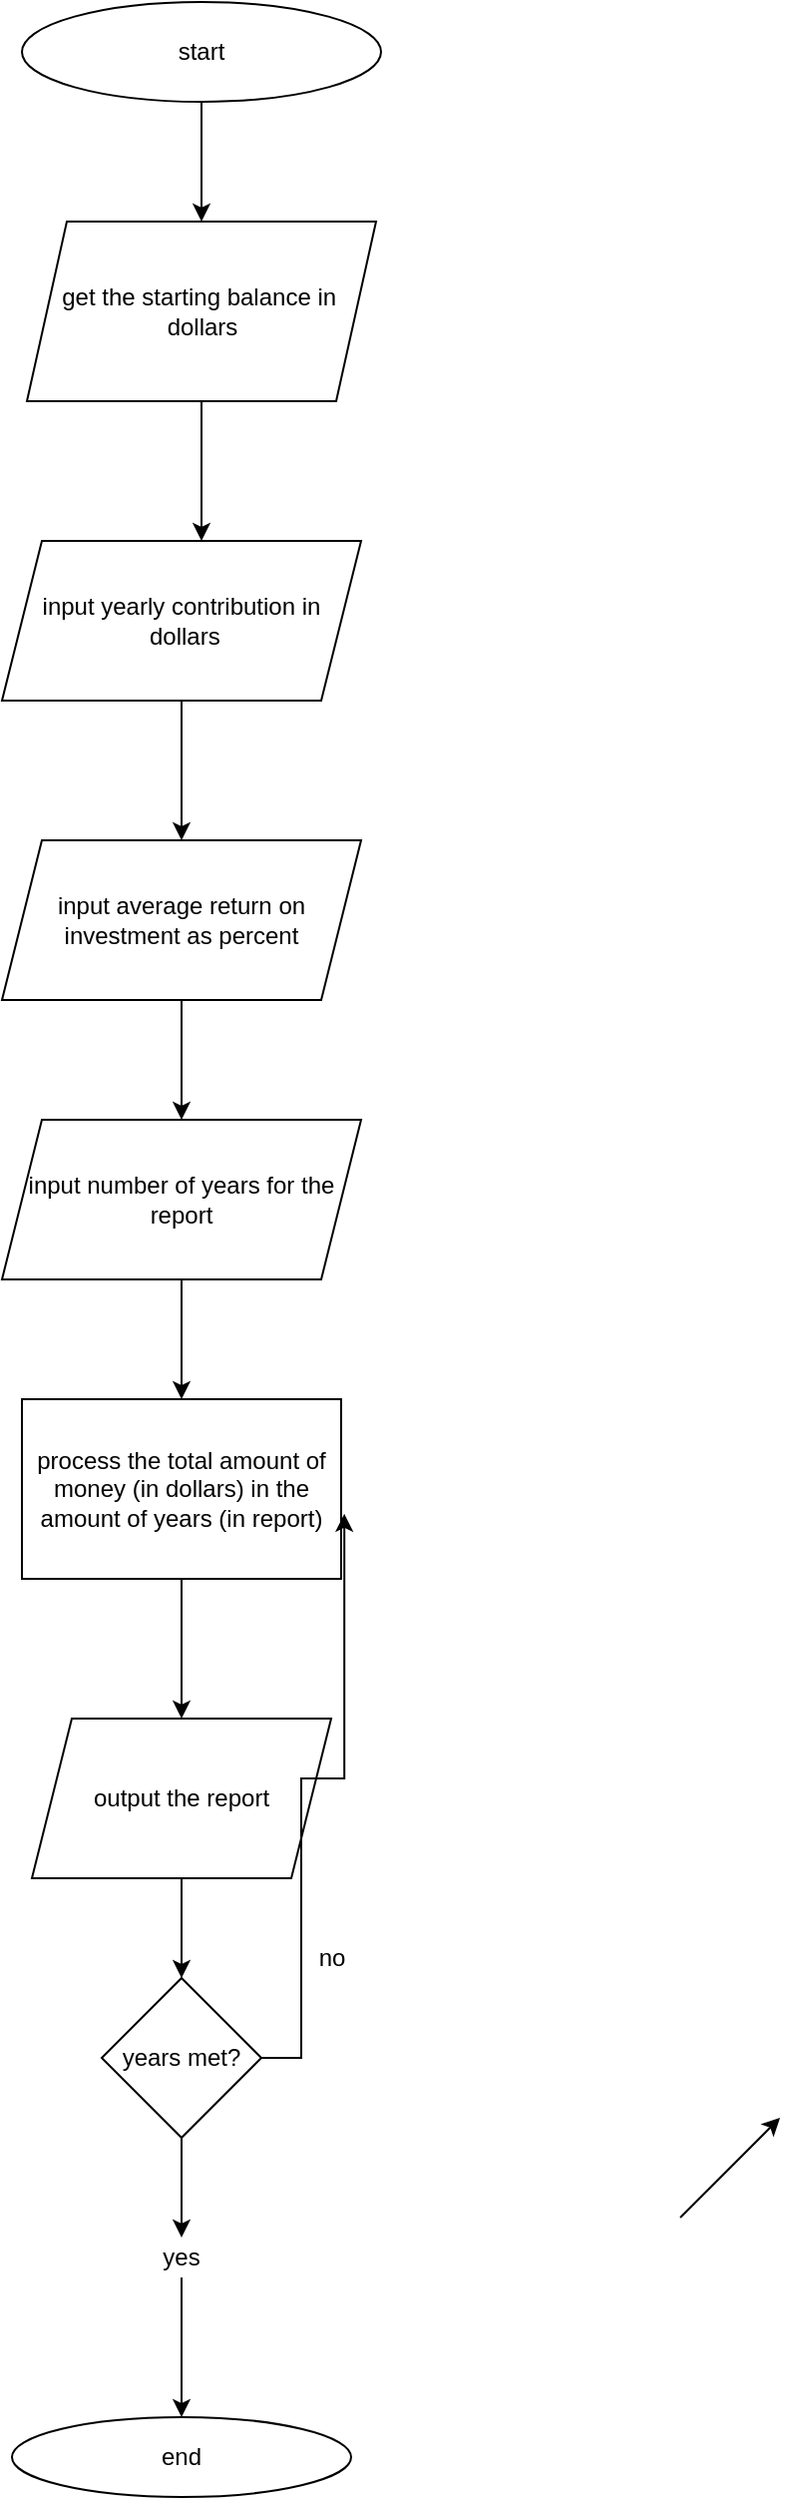 <mxfile version="15.1.0" type="github">
  <diagram id="xdJebRrYUPHu9wjVS12R" name="Page-1">
    <mxGraphModel dx="1038" dy="489" grid="1" gridSize="10" guides="1" tooltips="1" connect="1" arrows="1" fold="1" page="1" pageScale="1" pageWidth="850" pageHeight="1100" math="0" shadow="0">
      <root>
        <mxCell id="0" />
        <mxCell id="1" parent="0" />
        <mxCell id="uJdnj6qD3HaSxWszB3hx-3" style="edgeStyle=orthogonalEdgeStyle;rounded=0;orthogonalLoop=1;jettySize=auto;html=1;exitX=0.5;exitY=1;exitDx=0;exitDy=0;" parent="1" source="uJdnj6qD3HaSxWszB3hx-1" target="uJdnj6qD3HaSxWszB3hx-4" edge="1">
          <mxGeometry relative="1" as="geometry">
            <mxPoint x="160" y="150" as="targetPoint" />
          </mxGeometry>
        </mxCell>
        <mxCell id="uJdnj6qD3HaSxWszB3hx-1" value="start" style="ellipse;whiteSpace=wrap;html=1;" parent="1" vertex="1">
          <mxGeometry x="70" y="50" width="180" height="50" as="geometry" />
        </mxCell>
        <mxCell id="uJdnj6qD3HaSxWszB3hx-6" style="edgeStyle=orthogonalEdgeStyle;rounded=0;orthogonalLoop=1;jettySize=auto;html=1;exitX=0.5;exitY=1;exitDx=0;exitDy=0;" parent="1" source="uJdnj6qD3HaSxWszB3hx-4" edge="1">
          <mxGeometry relative="1" as="geometry">
            <mxPoint x="160" y="320" as="targetPoint" />
          </mxGeometry>
        </mxCell>
        <mxCell id="uJdnj6qD3HaSxWszB3hx-4" value="get the starting balance in&amp;nbsp;&lt;br&gt;dollars" style="shape=parallelogram;perimeter=parallelogramPerimeter;whiteSpace=wrap;html=1;fixedSize=1;" parent="1" vertex="1">
          <mxGeometry x="72.5" y="160" width="175" height="90" as="geometry" />
        </mxCell>
        <mxCell id="uJdnj6qD3HaSxWszB3hx-11" style="edgeStyle=orthogonalEdgeStyle;rounded=0;orthogonalLoop=1;jettySize=auto;html=1;exitX=0.5;exitY=1;exitDx=0;exitDy=0;entryX=0.5;entryY=0;entryDx=0;entryDy=0;" parent="1" source="uJdnj6qD3HaSxWszB3hx-7" target="uJdnj6qD3HaSxWszB3hx-8" edge="1">
          <mxGeometry relative="1" as="geometry" />
        </mxCell>
        <mxCell id="uJdnj6qD3HaSxWszB3hx-7" value="input yearly contribution in&lt;br&gt;&amp;nbsp;dollars" style="shape=parallelogram;perimeter=parallelogramPerimeter;whiteSpace=wrap;html=1;fixedSize=1;" parent="1" vertex="1">
          <mxGeometry x="60" y="320" width="180" height="80" as="geometry" />
        </mxCell>
        <mxCell id="uJdnj6qD3HaSxWszB3hx-12" style="edgeStyle=orthogonalEdgeStyle;rounded=0;orthogonalLoop=1;jettySize=auto;html=1;exitX=0.5;exitY=1;exitDx=0;exitDy=0;entryX=0.5;entryY=0;entryDx=0;entryDy=0;" parent="1" source="uJdnj6qD3HaSxWszB3hx-8" target="uJdnj6qD3HaSxWszB3hx-9" edge="1">
          <mxGeometry relative="1" as="geometry" />
        </mxCell>
        <mxCell id="uJdnj6qD3HaSxWszB3hx-8" value="input average return on&lt;br&gt;investment as percent" style="shape=parallelogram;perimeter=parallelogramPerimeter;whiteSpace=wrap;html=1;fixedSize=1;" parent="1" vertex="1">
          <mxGeometry x="60" y="470" width="180" height="80" as="geometry" />
        </mxCell>
        <mxCell id="uJdnj6qD3HaSxWszB3hx-14" style="edgeStyle=orthogonalEdgeStyle;rounded=0;orthogonalLoop=1;jettySize=auto;html=1;" parent="1" source="uJdnj6qD3HaSxWszB3hx-9" edge="1">
          <mxGeometry relative="1" as="geometry">
            <mxPoint x="150" y="750" as="targetPoint" />
          </mxGeometry>
        </mxCell>
        <mxCell id="uJdnj6qD3HaSxWszB3hx-9" value="input number of years for the&lt;br&gt;report" style="shape=parallelogram;perimeter=parallelogramPerimeter;whiteSpace=wrap;html=1;fixedSize=1;" parent="1" vertex="1">
          <mxGeometry x="60" y="610" width="180" height="80" as="geometry" />
        </mxCell>
        <mxCell id="uJdnj6qD3HaSxWszB3hx-17" style="edgeStyle=orthogonalEdgeStyle;rounded=0;orthogonalLoop=1;jettySize=auto;html=1;exitX=0.5;exitY=1;exitDx=0;exitDy=0;" parent="1" source="uJdnj6qD3HaSxWszB3hx-15" edge="1">
          <mxGeometry relative="1" as="geometry">
            <mxPoint x="150" y="910" as="targetPoint" />
          </mxGeometry>
        </mxCell>
        <mxCell id="uJdnj6qD3HaSxWszB3hx-15" value="process the total amount of money (in dollars) in the amount of years (in report)" style="rounded=0;whiteSpace=wrap;html=1;" parent="1" vertex="1">
          <mxGeometry x="70" y="750" width="160" height="90" as="geometry" />
        </mxCell>
        <mxCell id="uJdnj6qD3HaSxWszB3hx-21" style="edgeStyle=orthogonalEdgeStyle;rounded=0;orthogonalLoop=1;jettySize=auto;html=1;exitX=0.5;exitY=1;exitDx=0;exitDy=0;" parent="1" source="uJdnj6qD3HaSxWszB3hx-18" edge="1">
          <mxGeometry relative="1" as="geometry">
            <mxPoint x="150" y="1040" as="targetPoint" />
          </mxGeometry>
        </mxCell>
        <mxCell id="uJdnj6qD3HaSxWszB3hx-18" value="output the report" style="shape=parallelogram;perimeter=parallelogramPerimeter;whiteSpace=wrap;html=1;fixedSize=1;" parent="1" vertex="1">
          <mxGeometry x="75" y="910" width="150" height="80" as="geometry" />
        </mxCell>
        <mxCell id="uJdnj6qD3HaSxWszB3hx-22" value="end" style="ellipse;whiteSpace=wrap;html=1;" parent="1" vertex="1">
          <mxGeometry x="65" y="1260" width="170" height="40" as="geometry" />
        </mxCell>
        <mxCell id="9PdlgfzFPGm-q9os4APD-6" style="edgeStyle=orthogonalEdgeStyle;rounded=0;orthogonalLoop=1;jettySize=auto;html=1;exitX=0.5;exitY=1;exitDx=0;exitDy=0;" edge="1" parent="1" source="9PdlgfzFPGm-q9os4APD-4">
          <mxGeometry relative="1" as="geometry">
            <mxPoint x="150" y="1170" as="targetPoint" />
          </mxGeometry>
        </mxCell>
        <mxCell id="9PdlgfzFPGm-q9os4APD-7" style="edgeStyle=orthogonalEdgeStyle;rounded=0;orthogonalLoop=1;jettySize=auto;html=1;exitX=1;exitY=0.5;exitDx=0;exitDy=0;entryX=1.01;entryY=0.638;entryDx=0;entryDy=0;entryPerimeter=0;" edge="1" parent="1" source="9PdlgfzFPGm-q9os4APD-4" target="uJdnj6qD3HaSxWszB3hx-15">
          <mxGeometry relative="1" as="geometry" />
        </mxCell>
        <mxCell id="9PdlgfzFPGm-q9os4APD-4" value="years met?" style="rhombus;whiteSpace=wrap;html=1;" vertex="1" parent="1">
          <mxGeometry x="110" y="1040" width="80" height="80" as="geometry" />
        </mxCell>
        <mxCell id="9PdlgfzFPGm-q9os4APD-5" value="" style="endArrow=classic;html=1;" edge="1" parent="1">
          <mxGeometry width="50" height="50" relative="1" as="geometry">
            <mxPoint x="400" y="1160" as="sourcePoint" />
            <mxPoint x="450" y="1110" as="targetPoint" />
          </mxGeometry>
        </mxCell>
        <mxCell id="9PdlgfzFPGm-q9os4APD-9" value="no" style="text;html=1;align=center;verticalAlign=middle;resizable=0;points=[];autosize=1;strokeColor=none;fillColor=none;" vertex="1" parent="1">
          <mxGeometry x="210" y="1020" width="30" height="20" as="geometry" />
        </mxCell>
        <mxCell id="9PdlgfzFPGm-q9os4APD-12" style="edgeStyle=orthogonalEdgeStyle;rounded=0;orthogonalLoop=1;jettySize=auto;html=1;exitX=0.5;exitY=1;exitDx=0;exitDy=0;entryX=0.5;entryY=0;entryDx=0;entryDy=0;" edge="1" parent="1" source="9PdlgfzFPGm-q9os4APD-10" target="uJdnj6qD3HaSxWszB3hx-22">
          <mxGeometry relative="1" as="geometry" />
        </mxCell>
        <mxCell id="9PdlgfzFPGm-q9os4APD-10" value="yes" style="text;html=1;strokeColor=none;fillColor=none;align=center;verticalAlign=middle;whiteSpace=wrap;rounded=0;" vertex="1" parent="1">
          <mxGeometry x="130" y="1170" width="40" height="20" as="geometry" />
        </mxCell>
      </root>
    </mxGraphModel>
  </diagram>
</mxfile>
